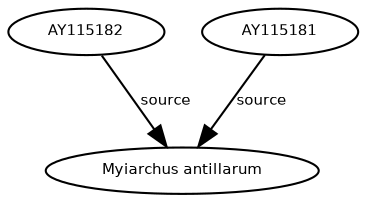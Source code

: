 digraph G {
size="3,3";
node [fontsize=7, fontname="Helvetica"];
edge [fontsize=7, fontname="Helvetica"];
node0 [label="Myiarchus antillarum", width=0.27433100247,height=0.27433100247];
node1 [label="AY115182", width=0.27433100247,height=0.27433100247];
node2 [label="AY115181", width=0.27433100247,height=0.27433100247];
node1 -> node0 [label="source"];
node2 -> node0 [label="source"];
}

